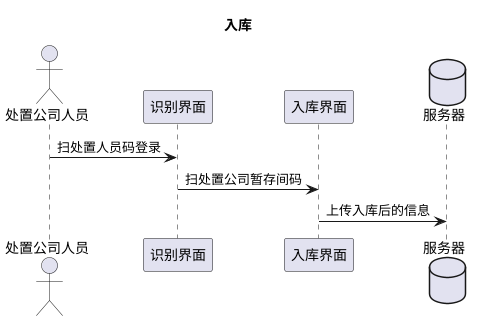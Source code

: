 @startuml
title 入库
actor 处置公司人员
participant 识别界面
participant 入库界面
database 服务器

处置公司人员 -> 识别界面 : 扫处置人员码登录
识别界面 -> 入库界面 : 扫处置公司暂存间码
入库界面 -> 服务器 : 上传入库后的信息

@enduml